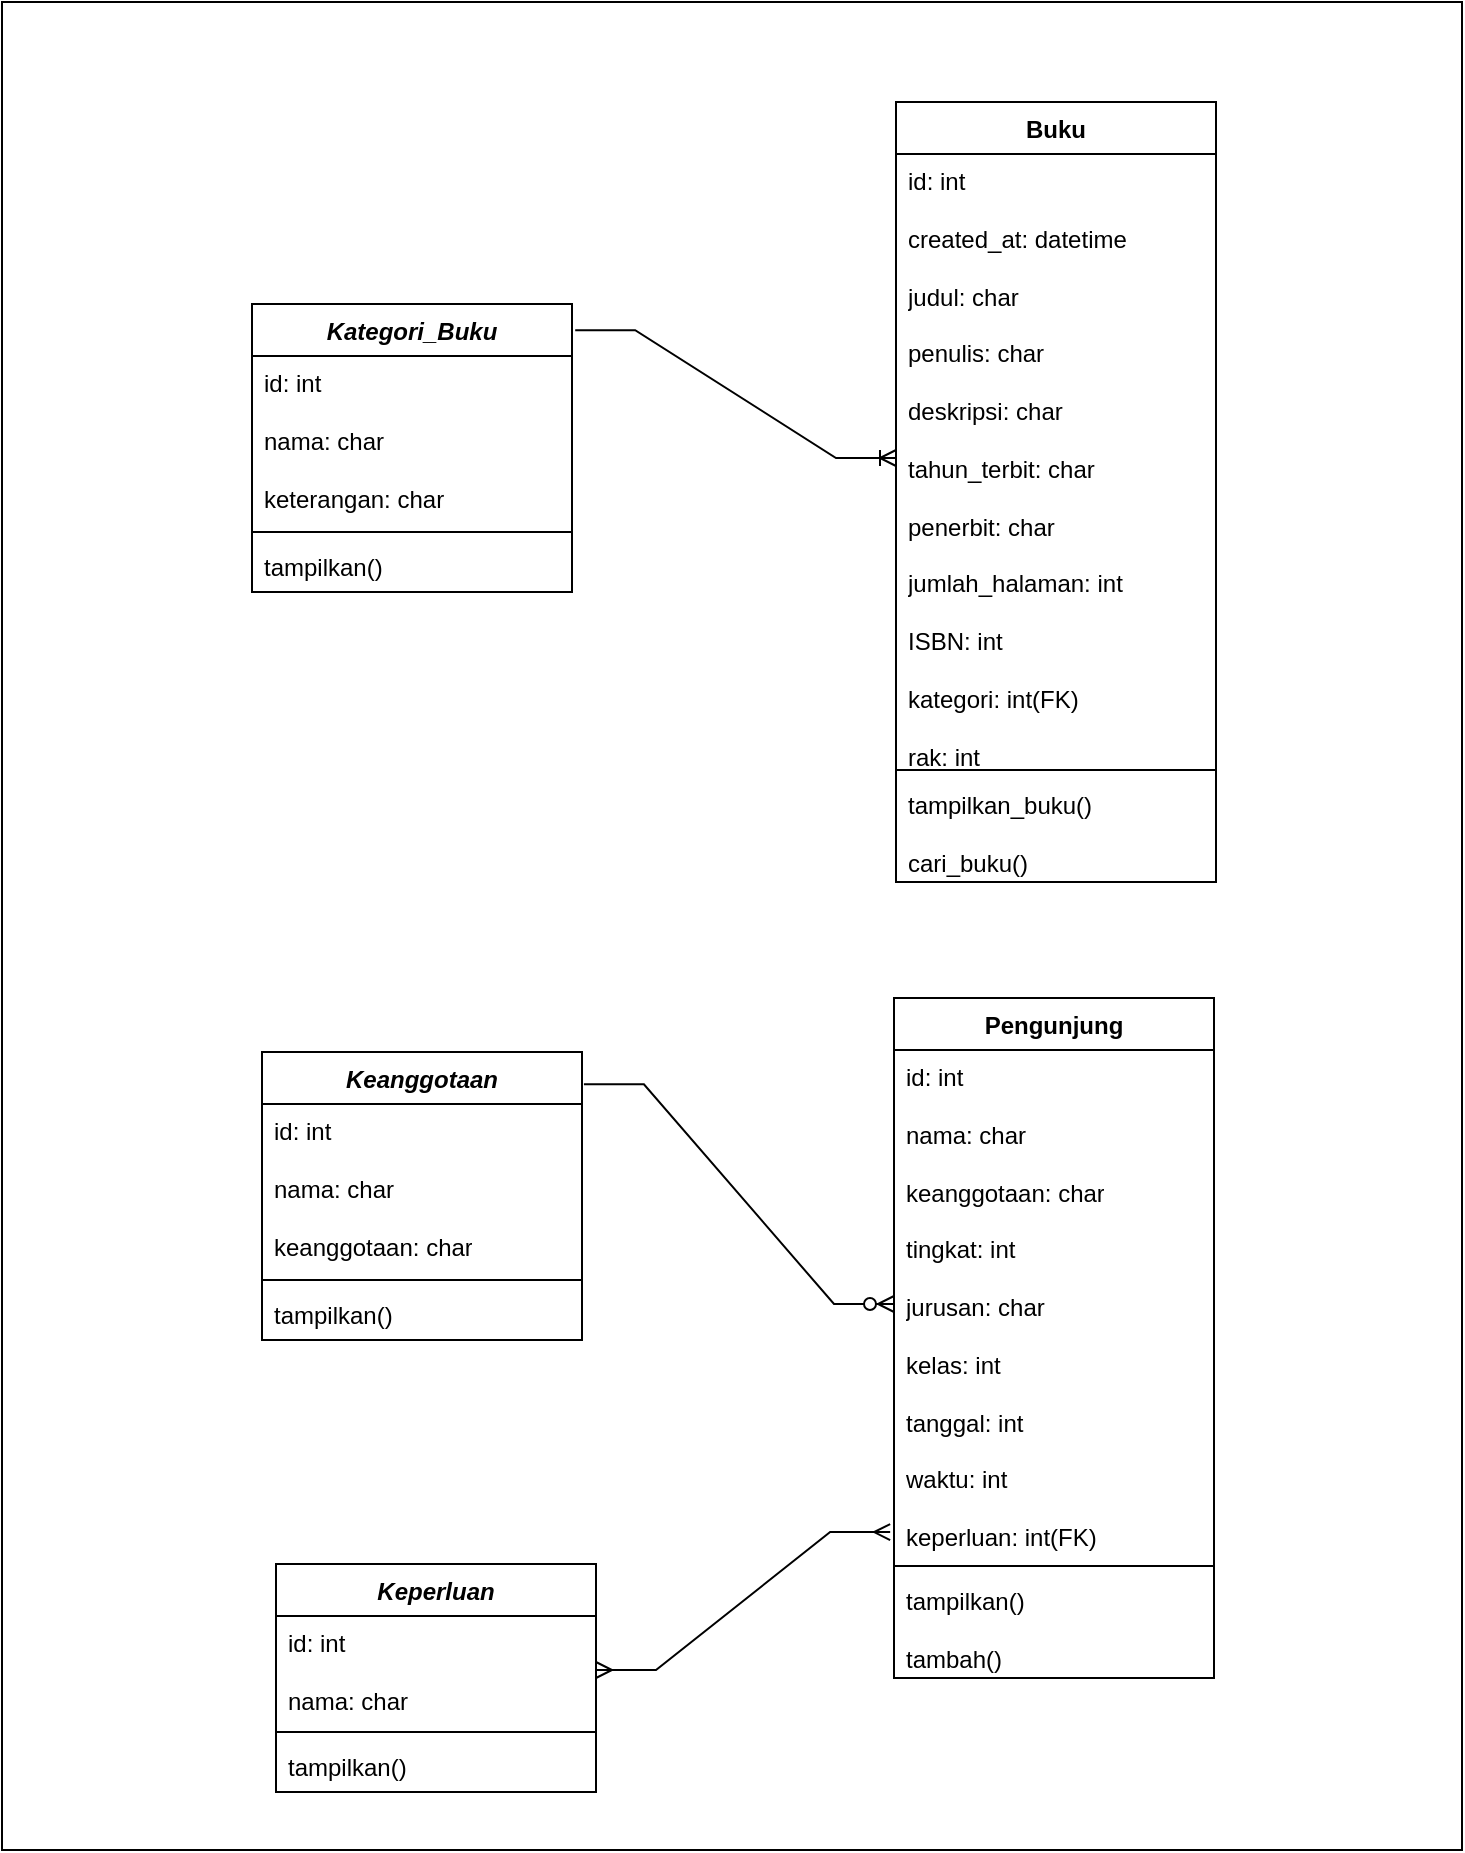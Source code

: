 <mxfile version="23.1.0" type="github">
  <diagram name="Page-1" id="OzblGMNQP7kjeC6ncjpZ">
    <mxGraphModel dx="1032" dy="494" grid="1" gridSize="10" guides="1" tooltips="1" connect="1" arrows="1" fold="1" page="1" pageScale="1" pageWidth="850" pageHeight="1100" math="0" shadow="0">
      <root>
        <mxCell id="0" />
        <mxCell id="1" parent="0" />
        <mxCell id="7pk3-SOGmDkyq5R2XHhR-5" value="" style="rounded=0;whiteSpace=wrap;html=1;" vertex="1" parent="1">
          <mxGeometry x="46" y="90" width="730" height="924" as="geometry" />
        </mxCell>
        <mxCell id="7pk3-SOGmDkyq5R2XHhR-1" value="Buku" style="swimlane;fontStyle=1;align=center;verticalAlign=top;childLayout=stackLayout;horizontal=1;startSize=26;horizontalStack=0;resizeParent=1;resizeParentMax=0;resizeLast=0;collapsible=1;marginBottom=0;whiteSpace=wrap;html=1;" vertex="1" parent="1">
          <mxGeometry x="493" y="140" width="160" height="390" as="geometry" />
        </mxCell>
        <mxCell id="7pk3-SOGmDkyq5R2XHhR-2" value="id: int&lt;br&gt;&lt;br&gt;created_at: datetime&lt;br&gt;&lt;br&gt;judul: char&lt;br&gt;&lt;br&gt;penulis: char&lt;br&gt;&lt;br&gt;deskripsi: char&lt;br&gt;&lt;br&gt;tahun_terbit: char&lt;br&gt;&lt;br&gt;penerbit: char&lt;br&gt;&lt;br&gt;jumlah_halaman: int&lt;br&gt;&lt;br&gt;ISBN: int&lt;br&gt;&lt;br&gt;kategori: int(FK)&lt;br&gt;&lt;br&gt;rak: int" style="text;strokeColor=none;fillColor=none;align=left;verticalAlign=top;spacingLeft=4;spacingRight=4;overflow=hidden;rotatable=0;points=[[0,0.5],[1,0.5]];portConstraint=eastwest;whiteSpace=wrap;html=1;" vertex="1" parent="7pk3-SOGmDkyq5R2XHhR-1">
          <mxGeometry y="26" width="160" height="304" as="geometry" />
        </mxCell>
        <mxCell id="7pk3-SOGmDkyq5R2XHhR-3" value="" style="line;strokeWidth=1;fillColor=none;align=left;verticalAlign=middle;spacingTop=-1;spacingLeft=3;spacingRight=3;rotatable=0;labelPosition=right;points=[];portConstraint=eastwest;strokeColor=inherit;" vertex="1" parent="7pk3-SOGmDkyq5R2XHhR-1">
          <mxGeometry y="330" width="160" height="8" as="geometry" />
        </mxCell>
        <mxCell id="7pk3-SOGmDkyq5R2XHhR-4" value="tampilkan_buku()&lt;br&gt;&lt;br&gt;cari_buku()" style="text;strokeColor=none;fillColor=none;align=left;verticalAlign=top;spacingLeft=4;spacingRight=4;overflow=hidden;rotatable=0;points=[[0,0.5],[1,0.5]];portConstraint=eastwest;whiteSpace=wrap;html=1;" vertex="1" parent="7pk3-SOGmDkyq5R2XHhR-1">
          <mxGeometry y="338" width="160" height="52" as="geometry" />
        </mxCell>
        <mxCell id="7pk3-SOGmDkyq5R2XHhR-6" value="Pengunjung" style="swimlane;fontStyle=1;align=center;verticalAlign=top;childLayout=stackLayout;horizontal=1;startSize=26;horizontalStack=0;resizeParent=1;resizeParentMax=0;resizeLast=0;collapsible=1;marginBottom=0;whiteSpace=wrap;html=1;" vertex="1" parent="1">
          <mxGeometry x="492" y="588" width="160" height="340" as="geometry" />
        </mxCell>
        <mxCell id="7pk3-SOGmDkyq5R2XHhR-7" value="id: int&lt;br&gt;&lt;br&gt;nama: char&lt;br&gt;&lt;br&gt;keanggotaan: char&lt;br&gt;&lt;br&gt;tingkat: int&lt;br&gt;&lt;br&gt;jurusan: char&lt;br&gt;&lt;br&gt;kelas: int&lt;br&gt;&lt;br&gt;tanggal: int&lt;br&gt;&lt;br&gt;waktu: int&lt;br&gt;&lt;br&gt;keperluan: int(FK)" style="text;strokeColor=none;fillColor=none;align=left;verticalAlign=top;spacingLeft=4;spacingRight=4;overflow=hidden;rotatable=0;points=[[0,0.5],[1,0.5]];portConstraint=eastwest;whiteSpace=wrap;html=1;" vertex="1" parent="7pk3-SOGmDkyq5R2XHhR-6">
          <mxGeometry y="26" width="160" height="254" as="geometry" />
        </mxCell>
        <mxCell id="7pk3-SOGmDkyq5R2XHhR-8" value="" style="line;strokeWidth=1;fillColor=none;align=left;verticalAlign=middle;spacingTop=-1;spacingLeft=3;spacingRight=3;rotatable=0;labelPosition=right;points=[];portConstraint=eastwest;strokeColor=inherit;" vertex="1" parent="7pk3-SOGmDkyq5R2XHhR-6">
          <mxGeometry y="280" width="160" height="8" as="geometry" />
        </mxCell>
        <mxCell id="7pk3-SOGmDkyq5R2XHhR-9" value="tampilkan()&lt;br&gt;&lt;br&gt;tambah()" style="text;strokeColor=none;fillColor=none;align=left;verticalAlign=top;spacingLeft=4;spacingRight=4;overflow=hidden;rotatable=0;points=[[0,0.5],[1,0.5]];portConstraint=eastwest;whiteSpace=wrap;html=1;" vertex="1" parent="7pk3-SOGmDkyq5R2XHhR-6">
          <mxGeometry y="288" width="160" height="52" as="geometry" />
        </mxCell>
        <mxCell id="7pk3-SOGmDkyq5R2XHhR-10" value="&lt;i&gt;Kategori_Buku&lt;/i&gt;" style="swimlane;fontStyle=1;align=center;verticalAlign=top;childLayout=stackLayout;horizontal=1;startSize=26;horizontalStack=0;resizeParent=1;resizeParentMax=0;resizeLast=0;collapsible=1;marginBottom=0;whiteSpace=wrap;html=1;" vertex="1" parent="1">
          <mxGeometry x="171" y="241" width="160" height="144" as="geometry" />
        </mxCell>
        <mxCell id="7pk3-SOGmDkyq5R2XHhR-11" value="id: int&lt;br&gt;&lt;br&gt;nama: char&lt;br&gt;&lt;br&gt;keterangan: char" style="text;strokeColor=none;fillColor=none;align=left;verticalAlign=top;spacingLeft=4;spacingRight=4;overflow=hidden;rotatable=0;points=[[0,0.5],[1,0.5]];portConstraint=eastwest;whiteSpace=wrap;html=1;" vertex="1" parent="7pk3-SOGmDkyq5R2XHhR-10">
          <mxGeometry y="26" width="160" height="84" as="geometry" />
        </mxCell>
        <mxCell id="7pk3-SOGmDkyq5R2XHhR-12" value="" style="line;strokeWidth=1;fillColor=none;align=left;verticalAlign=middle;spacingTop=-1;spacingLeft=3;spacingRight=3;rotatable=0;labelPosition=right;points=[];portConstraint=eastwest;strokeColor=inherit;" vertex="1" parent="7pk3-SOGmDkyq5R2XHhR-10">
          <mxGeometry y="110" width="160" height="8" as="geometry" />
        </mxCell>
        <mxCell id="7pk3-SOGmDkyq5R2XHhR-13" value="tampilkan()" style="text;strokeColor=none;fillColor=none;align=left;verticalAlign=top;spacingLeft=4;spacingRight=4;overflow=hidden;rotatable=0;points=[[0,0.5],[1,0.5]];portConstraint=eastwest;whiteSpace=wrap;html=1;" vertex="1" parent="7pk3-SOGmDkyq5R2XHhR-10">
          <mxGeometry y="118" width="160" height="26" as="geometry" />
        </mxCell>
        <mxCell id="7pk3-SOGmDkyq5R2XHhR-14" value="&lt;i&gt;Keanggotaan&lt;/i&gt;" style="swimlane;fontStyle=1;align=center;verticalAlign=top;childLayout=stackLayout;horizontal=1;startSize=26;horizontalStack=0;resizeParent=1;resizeParentMax=0;resizeLast=0;collapsible=1;marginBottom=0;whiteSpace=wrap;html=1;" vertex="1" parent="1">
          <mxGeometry x="176" y="615" width="160" height="144" as="geometry" />
        </mxCell>
        <mxCell id="7pk3-SOGmDkyq5R2XHhR-15" value="id: int&lt;br&gt;&lt;br&gt;nama: char&lt;br&gt;&lt;br&gt;keanggotaan: char" style="text;strokeColor=none;fillColor=none;align=left;verticalAlign=top;spacingLeft=4;spacingRight=4;overflow=hidden;rotatable=0;points=[[0,0.5],[1,0.5]];portConstraint=eastwest;whiteSpace=wrap;html=1;" vertex="1" parent="7pk3-SOGmDkyq5R2XHhR-14">
          <mxGeometry y="26" width="160" height="84" as="geometry" />
        </mxCell>
        <mxCell id="7pk3-SOGmDkyq5R2XHhR-16" value="" style="line;strokeWidth=1;fillColor=none;align=left;verticalAlign=middle;spacingTop=-1;spacingLeft=3;spacingRight=3;rotatable=0;labelPosition=right;points=[];portConstraint=eastwest;strokeColor=inherit;" vertex="1" parent="7pk3-SOGmDkyq5R2XHhR-14">
          <mxGeometry y="110" width="160" height="8" as="geometry" />
        </mxCell>
        <mxCell id="7pk3-SOGmDkyq5R2XHhR-17" value="tampilkan()" style="text;strokeColor=none;fillColor=none;align=left;verticalAlign=top;spacingLeft=4;spacingRight=4;overflow=hidden;rotatable=0;points=[[0,0.5],[1,0.5]];portConstraint=eastwest;whiteSpace=wrap;html=1;" vertex="1" parent="7pk3-SOGmDkyq5R2XHhR-14">
          <mxGeometry y="118" width="160" height="26" as="geometry" />
        </mxCell>
        <mxCell id="7pk3-SOGmDkyq5R2XHhR-18" value="&lt;i&gt;Keperluan&lt;/i&gt;" style="swimlane;fontStyle=1;align=center;verticalAlign=top;childLayout=stackLayout;horizontal=1;startSize=26;horizontalStack=0;resizeParent=1;resizeParentMax=0;resizeLast=0;collapsible=1;marginBottom=0;whiteSpace=wrap;html=1;" vertex="1" parent="1">
          <mxGeometry x="183" y="871" width="160" height="114" as="geometry" />
        </mxCell>
        <mxCell id="7pk3-SOGmDkyq5R2XHhR-19" value="id: int&lt;br&gt;&lt;br&gt;nama: char" style="text;strokeColor=none;fillColor=none;align=left;verticalAlign=top;spacingLeft=4;spacingRight=4;overflow=hidden;rotatable=0;points=[[0,0.5],[1,0.5]];portConstraint=eastwest;whiteSpace=wrap;html=1;" vertex="1" parent="7pk3-SOGmDkyq5R2XHhR-18">
          <mxGeometry y="26" width="160" height="54" as="geometry" />
        </mxCell>
        <mxCell id="7pk3-SOGmDkyq5R2XHhR-20" value="" style="line;strokeWidth=1;fillColor=none;align=left;verticalAlign=middle;spacingTop=-1;spacingLeft=3;spacingRight=3;rotatable=0;labelPosition=right;points=[];portConstraint=eastwest;strokeColor=inherit;" vertex="1" parent="7pk3-SOGmDkyq5R2XHhR-18">
          <mxGeometry y="80" width="160" height="8" as="geometry" />
        </mxCell>
        <mxCell id="7pk3-SOGmDkyq5R2XHhR-21" value="tampilkan()" style="text;strokeColor=none;fillColor=none;align=left;verticalAlign=top;spacingLeft=4;spacingRight=4;overflow=hidden;rotatable=0;points=[[0,0.5],[1,0.5]];portConstraint=eastwest;whiteSpace=wrap;html=1;" vertex="1" parent="7pk3-SOGmDkyq5R2XHhR-18">
          <mxGeometry y="88" width="160" height="26" as="geometry" />
        </mxCell>
        <mxCell id="7pk3-SOGmDkyq5R2XHhR-23" value="" style="edgeStyle=entityRelationEdgeStyle;fontSize=12;html=1;endArrow=ERzeroToMany;endFill=1;rounded=0;exitX=1.006;exitY=0.112;exitDx=0;exitDy=0;exitPerimeter=0;" edge="1" parent="1" source="7pk3-SOGmDkyq5R2XHhR-14" target="7pk3-SOGmDkyq5R2XHhR-7">
          <mxGeometry width="100" height="100" relative="1" as="geometry">
            <mxPoint x="290" y="670" as="sourcePoint" />
            <mxPoint x="390" y="570" as="targetPoint" />
            <Array as="points">
              <mxPoint x="350" y="750" />
              <mxPoint x="350" y="710" />
              <mxPoint x="310" y="720" />
              <mxPoint x="320" y="600" />
              <mxPoint x="420" y="620" />
              <mxPoint x="420" y="640" />
            </Array>
          </mxGeometry>
        </mxCell>
        <mxCell id="7pk3-SOGmDkyq5R2XHhR-26" value="" style="edgeStyle=entityRelationEdgeStyle;fontSize=12;html=1;endArrow=ERmany;startArrow=ERmany;rounded=0;exitX=1;exitY=0.5;exitDx=0;exitDy=0;entryX=-0.012;entryY=0.949;entryDx=0;entryDy=0;entryPerimeter=0;" edge="1" parent="1" source="7pk3-SOGmDkyq5R2XHhR-19" target="7pk3-SOGmDkyq5R2XHhR-7">
          <mxGeometry width="100" height="100" relative="1" as="geometry">
            <mxPoint x="375" y="940" as="sourcePoint" />
            <mxPoint x="475" y="840" as="targetPoint" />
            <Array as="points">
              <mxPoint x="425" y="980" />
              <mxPoint x="530" y="940" />
              <mxPoint x="470" y="910" />
            </Array>
          </mxGeometry>
        </mxCell>
        <mxCell id="7pk3-SOGmDkyq5R2XHhR-29" value="" style="edgeStyle=entityRelationEdgeStyle;fontSize=12;html=1;endArrow=ERoneToMany;rounded=0;exitX=1.01;exitY=0.091;exitDx=0;exitDy=0;exitPerimeter=0;" edge="1" parent="1" source="7pk3-SOGmDkyq5R2XHhR-10" target="7pk3-SOGmDkyq5R2XHhR-2">
          <mxGeometry width="100" height="100" relative="1" as="geometry">
            <mxPoint x="370" y="290" as="sourcePoint" />
            <mxPoint x="470" y="190" as="targetPoint" />
          </mxGeometry>
        </mxCell>
      </root>
    </mxGraphModel>
  </diagram>
</mxfile>
